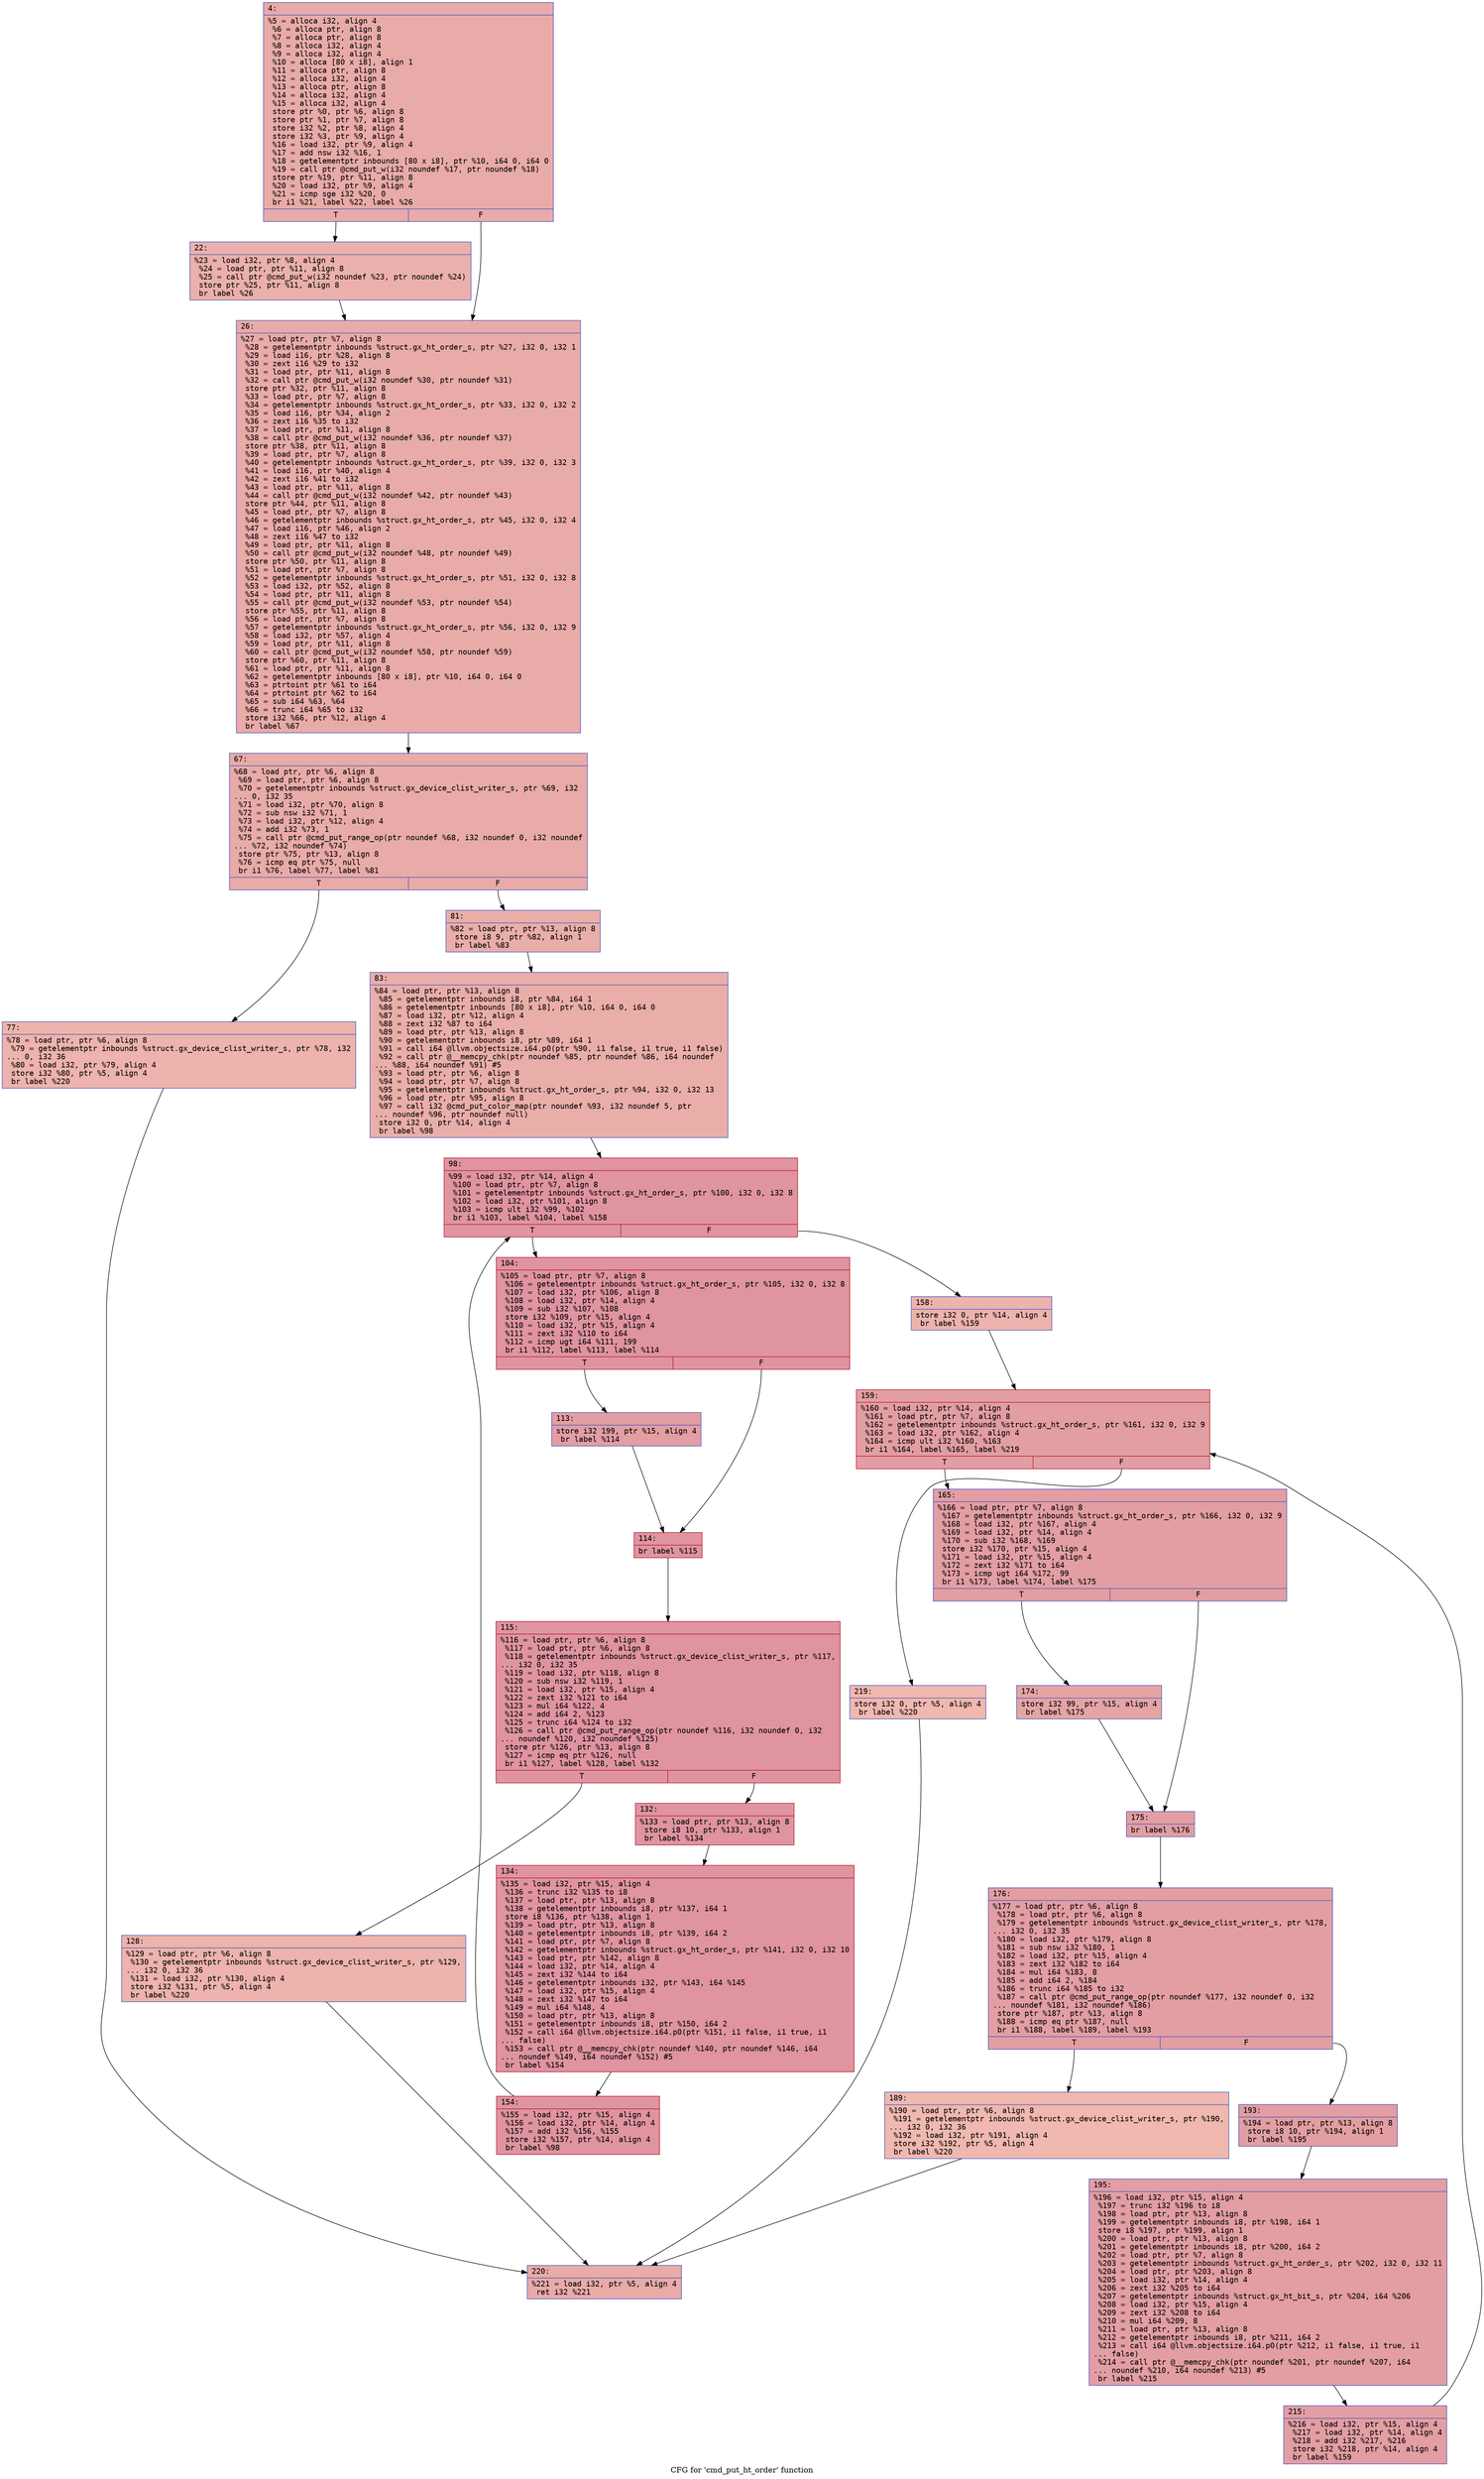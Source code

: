 digraph "CFG for 'cmd_put_ht_order' function" {
	label="CFG for 'cmd_put_ht_order' function";

	Node0x600003239180 [shape=record,color="#3d50c3ff", style=filled, fillcolor="#cc403a70" fontname="Courier",label="{4:\l|  %5 = alloca i32, align 4\l  %6 = alloca ptr, align 8\l  %7 = alloca ptr, align 8\l  %8 = alloca i32, align 4\l  %9 = alloca i32, align 4\l  %10 = alloca [80 x i8], align 1\l  %11 = alloca ptr, align 8\l  %12 = alloca i32, align 4\l  %13 = alloca ptr, align 8\l  %14 = alloca i32, align 4\l  %15 = alloca i32, align 4\l  store ptr %0, ptr %6, align 8\l  store ptr %1, ptr %7, align 8\l  store i32 %2, ptr %8, align 4\l  store i32 %3, ptr %9, align 4\l  %16 = load i32, ptr %9, align 4\l  %17 = add nsw i32 %16, 1\l  %18 = getelementptr inbounds [80 x i8], ptr %10, i64 0, i64 0\l  %19 = call ptr @cmd_put_w(i32 noundef %17, ptr noundef %18)\l  store ptr %19, ptr %11, align 8\l  %20 = load i32, ptr %9, align 4\l  %21 = icmp sge i32 %20, 0\l  br i1 %21, label %22, label %26\l|{<s0>T|<s1>F}}"];
	Node0x600003239180:s0 -> Node0x6000032391d0[tooltip="4 -> 22\nProbability 50.00%" ];
	Node0x600003239180:s1 -> Node0x600003239220[tooltip="4 -> 26\nProbability 50.00%" ];
	Node0x6000032391d0 [shape=record,color="#3d50c3ff", style=filled, fillcolor="#d24b4070" fontname="Courier",label="{22:\l|  %23 = load i32, ptr %8, align 4\l  %24 = load ptr, ptr %11, align 8\l  %25 = call ptr @cmd_put_w(i32 noundef %23, ptr noundef %24)\l  store ptr %25, ptr %11, align 8\l  br label %26\l}"];
	Node0x6000032391d0 -> Node0x600003239220[tooltip="22 -> 26\nProbability 100.00%" ];
	Node0x600003239220 [shape=record,color="#3d50c3ff", style=filled, fillcolor="#cc403a70" fontname="Courier",label="{26:\l|  %27 = load ptr, ptr %7, align 8\l  %28 = getelementptr inbounds %struct.gx_ht_order_s, ptr %27, i32 0, i32 1\l  %29 = load i16, ptr %28, align 8\l  %30 = zext i16 %29 to i32\l  %31 = load ptr, ptr %11, align 8\l  %32 = call ptr @cmd_put_w(i32 noundef %30, ptr noundef %31)\l  store ptr %32, ptr %11, align 8\l  %33 = load ptr, ptr %7, align 8\l  %34 = getelementptr inbounds %struct.gx_ht_order_s, ptr %33, i32 0, i32 2\l  %35 = load i16, ptr %34, align 2\l  %36 = zext i16 %35 to i32\l  %37 = load ptr, ptr %11, align 8\l  %38 = call ptr @cmd_put_w(i32 noundef %36, ptr noundef %37)\l  store ptr %38, ptr %11, align 8\l  %39 = load ptr, ptr %7, align 8\l  %40 = getelementptr inbounds %struct.gx_ht_order_s, ptr %39, i32 0, i32 3\l  %41 = load i16, ptr %40, align 4\l  %42 = zext i16 %41 to i32\l  %43 = load ptr, ptr %11, align 8\l  %44 = call ptr @cmd_put_w(i32 noundef %42, ptr noundef %43)\l  store ptr %44, ptr %11, align 8\l  %45 = load ptr, ptr %7, align 8\l  %46 = getelementptr inbounds %struct.gx_ht_order_s, ptr %45, i32 0, i32 4\l  %47 = load i16, ptr %46, align 2\l  %48 = zext i16 %47 to i32\l  %49 = load ptr, ptr %11, align 8\l  %50 = call ptr @cmd_put_w(i32 noundef %48, ptr noundef %49)\l  store ptr %50, ptr %11, align 8\l  %51 = load ptr, ptr %7, align 8\l  %52 = getelementptr inbounds %struct.gx_ht_order_s, ptr %51, i32 0, i32 8\l  %53 = load i32, ptr %52, align 8\l  %54 = load ptr, ptr %11, align 8\l  %55 = call ptr @cmd_put_w(i32 noundef %53, ptr noundef %54)\l  store ptr %55, ptr %11, align 8\l  %56 = load ptr, ptr %7, align 8\l  %57 = getelementptr inbounds %struct.gx_ht_order_s, ptr %56, i32 0, i32 9\l  %58 = load i32, ptr %57, align 4\l  %59 = load ptr, ptr %11, align 8\l  %60 = call ptr @cmd_put_w(i32 noundef %58, ptr noundef %59)\l  store ptr %60, ptr %11, align 8\l  %61 = load ptr, ptr %11, align 8\l  %62 = getelementptr inbounds [80 x i8], ptr %10, i64 0, i64 0\l  %63 = ptrtoint ptr %61 to i64\l  %64 = ptrtoint ptr %62 to i64\l  %65 = sub i64 %63, %64\l  %66 = trunc i64 %65 to i32\l  store i32 %66, ptr %12, align 4\l  br label %67\l}"];
	Node0x600003239220 -> Node0x600003239270[tooltip="26 -> 67\nProbability 100.00%" ];
	Node0x600003239270 [shape=record,color="#3d50c3ff", style=filled, fillcolor="#cc403a70" fontname="Courier",label="{67:\l|  %68 = load ptr, ptr %6, align 8\l  %69 = load ptr, ptr %6, align 8\l  %70 = getelementptr inbounds %struct.gx_device_clist_writer_s, ptr %69, i32\l... 0, i32 35\l  %71 = load i32, ptr %70, align 8\l  %72 = sub nsw i32 %71, 1\l  %73 = load i32, ptr %12, align 4\l  %74 = add i32 %73, 1\l  %75 = call ptr @cmd_put_range_op(ptr noundef %68, i32 noundef 0, i32 noundef\l... %72, i32 noundef %74)\l  store ptr %75, ptr %13, align 8\l  %76 = icmp eq ptr %75, null\l  br i1 %76, label %77, label %81\l|{<s0>T|<s1>F}}"];
	Node0x600003239270:s0 -> Node0x6000032392c0[tooltip="67 -> 77\nProbability 37.50%" ];
	Node0x600003239270:s1 -> Node0x600003239310[tooltip="67 -> 81\nProbability 62.50%" ];
	Node0x6000032392c0 [shape=record,color="#3d50c3ff", style=filled, fillcolor="#d6524470" fontname="Courier",label="{77:\l|  %78 = load ptr, ptr %6, align 8\l  %79 = getelementptr inbounds %struct.gx_device_clist_writer_s, ptr %78, i32\l... 0, i32 36\l  %80 = load i32, ptr %79, align 4\l  store i32 %80, ptr %5, align 4\l  br label %220\l}"];
	Node0x6000032392c0 -> Node0x6000032399f0[tooltip="77 -> 220\nProbability 100.00%" ];
	Node0x600003239310 [shape=record,color="#3d50c3ff", style=filled, fillcolor="#d0473d70" fontname="Courier",label="{81:\l|  %82 = load ptr, ptr %13, align 8\l  store i8 9, ptr %82, align 1\l  br label %83\l}"];
	Node0x600003239310 -> Node0x600003239360[tooltip="81 -> 83\nProbability 100.00%" ];
	Node0x600003239360 [shape=record,color="#3d50c3ff", style=filled, fillcolor="#d0473d70" fontname="Courier",label="{83:\l|  %84 = load ptr, ptr %13, align 8\l  %85 = getelementptr inbounds i8, ptr %84, i64 1\l  %86 = getelementptr inbounds [80 x i8], ptr %10, i64 0, i64 0\l  %87 = load i32, ptr %12, align 4\l  %88 = zext i32 %87 to i64\l  %89 = load ptr, ptr %13, align 8\l  %90 = getelementptr inbounds i8, ptr %89, i64 1\l  %91 = call i64 @llvm.objectsize.i64.p0(ptr %90, i1 false, i1 true, i1 false)\l  %92 = call ptr @__memcpy_chk(ptr noundef %85, ptr noundef %86, i64 noundef\l... %88, i64 noundef %91) #5\l  %93 = load ptr, ptr %6, align 8\l  %94 = load ptr, ptr %7, align 8\l  %95 = getelementptr inbounds %struct.gx_ht_order_s, ptr %94, i32 0, i32 13\l  %96 = load ptr, ptr %95, align 8\l  %97 = call i32 @cmd_put_color_map(ptr noundef %93, i32 noundef 5, ptr\l... noundef %96, ptr noundef null)\l  store i32 0, ptr %14, align 4\l  br label %98\l}"];
	Node0x600003239360 -> Node0x6000032393b0[tooltip="83 -> 98\nProbability 100.00%" ];
	Node0x6000032393b0 [shape=record,color="#b70d28ff", style=filled, fillcolor="#b70d2870" fontname="Courier",label="{98:\l|  %99 = load i32, ptr %14, align 4\l  %100 = load ptr, ptr %7, align 8\l  %101 = getelementptr inbounds %struct.gx_ht_order_s, ptr %100, i32 0, i32 8\l  %102 = load i32, ptr %101, align 8\l  %103 = icmp ult i32 %99, %102\l  br i1 %103, label %104, label %158\l|{<s0>T|<s1>F}}"];
	Node0x6000032393b0:s0 -> Node0x600003239400[tooltip="98 -> 104\nProbability 96.88%" ];
	Node0x6000032393b0:s1 -> Node0x600003239680[tooltip="98 -> 158\nProbability 3.12%" ];
	Node0x600003239400 [shape=record,color="#b70d28ff", style=filled, fillcolor="#b70d2870" fontname="Courier",label="{104:\l|  %105 = load ptr, ptr %7, align 8\l  %106 = getelementptr inbounds %struct.gx_ht_order_s, ptr %105, i32 0, i32 8\l  %107 = load i32, ptr %106, align 8\l  %108 = load i32, ptr %14, align 4\l  %109 = sub i32 %107, %108\l  store i32 %109, ptr %15, align 4\l  %110 = load i32, ptr %15, align 4\l  %111 = zext i32 %110 to i64\l  %112 = icmp ugt i64 %111, 199\l  br i1 %112, label %113, label %114\l|{<s0>T|<s1>F}}"];
	Node0x600003239400:s0 -> Node0x600003239450[tooltip="104 -> 113\nProbability 50.00%" ];
	Node0x600003239400:s1 -> Node0x6000032394a0[tooltip="104 -> 114\nProbability 50.00%" ];
	Node0x600003239450 [shape=record,color="#3d50c3ff", style=filled, fillcolor="#be242e70" fontname="Courier",label="{113:\l|  store i32 199, ptr %15, align 4\l  br label %114\l}"];
	Node0x600003239450 -> Node0x6000032394a0[tooltip="113 -> 114\nProbability 100.00%" ];
	Node0x6000032394a0 [shape=record,color="#b70d28ff", style=filled, fillcolor="#b70d2870" fontname="Courier",label="{114:\l|  br label %115\l}"];
	Node0x6000032394a0 -> Node0x6000032394f0[tooltip="114 -> 115\nProbability 100.00%" ];
	Node0x6000032394f0 [shape=record,color="#b70d28ff", style=filled, fillcolor="#b70d2870" fontname="Courier",label="{115:\l|  %116 = load ptr, ptr %6, align 8\l  %117 = load ptr, ptr %6, align 8\l  %118 = getelementptr inbounds %struct.gx_device_clist_writer_s, ptr %117,\l... i32 0, i32 35\l  %119 = load i32, ptr %118, align 8\l  %120 = sub nsw i32 %119, 1\l  %121 = load i32, ptr %15, align 4\l  %122 = zext i32 %121 to i64\l  %123 = mul i64 %122, 4\l  %124 = add i64 2, %123\l  %125 = trunc i64 %124 to i32\l  %126 = call ptr @cmd_put_range_op(ptr noundef %116, i32 noundef 0, i32\l... noundef %120, i32 noundef %125)\l  store ptr %126, ptr %13, align 8\l  %127 = icmp eq ptr %126, null\l  br i1 %127, label %128, label %132\l|{<s0>T|<s1>F}}"];
	Node0x6000032394f0:s0 -> Node0x600003239540[tooltip="115 -> 128\nProbability 3.12%" ];
	Node0x6000032394f0:s1 -> Node0x600003239590[tooltip="115 -> 132\nProbability 96.88%" ];
	Node0x600003239540 [shape=record,color="#3d50c3ff", style=filled, fillcolor="#d6524470" fontname="Courier",label="{128:\l|  %129 = load ptr, ptr %6, align 8\l  %130 = getelementptr inbounds %struct.gx_device_clist_writer_s, ptr %129,\l... i32 0, i32 36\l  %131 = load i32, ptr %130, align 4\l  store i32 %131, ptr %5, align 4\l  br label %220\l}"];
	Node0x600003239540 -> Node0x6000032399f0[tooltip="128 -> 220\nProbability 100.00%" ];
	Node0x600003239590 [shape=record,color="#b70d28ff", style=filled, fillcolor="#b70d2870" fontname="Courier",label="{132:\l|  %133 = load ptr, ptr %13, align 8\l  store i8 10, ptr %133, align 1\l  br label %134\l}"];
	Node0x600003239590 -> Node0x6000032395e0[tooltip="132 -> 134\nProbability 100.00%" ];
	Node0x6000032395e0 [shape=record,color="#b70d28ff", style=filled, fillcolor="#b70d2870" fontname="Courier",label="{134:\l|  %135 = load i32, ptr %15, align 4\l  %136 = trunc i32 %135 to i8\l  %137 = load ptr, ptr %13, align 8\l  %138 = getelementptr inbounds i8, ptr %137, i64 1\l  store i8 %136, ptr %138, align 1\l  %139 = load ptr, ptr %13, align 8\l  %140 = getelementptr inbounds i8, ptr %139, i64 2\l  %141 = load ptr, ptr %7, align 8\l  %142 = getelementptr inbounds %struct.gx_ht_order_s, ptr %141, i32 0, i32 10\l  %143 = load ptr, ptr %142, align 8\l  %144 = load i32, ptr %14, align 4\l  %145 = zext i32 %144 to i64\l  %146 = getelementptr inbounds i32, ptr %143, i64 %145\l  %147 = load i32, ptr %15, align 4\l  %148 = zext i32 %147 to i64\l  %149 = mul i64 %148, 4\l  %150 = load ptr, ptr %13, align 8\l  %151 = getelementptr inbounds i8, ptr %150, i64 2\l  %152 = call i64 @llvm.objectsize.i64.p0(ptr %151, i1 false, i1 true, i1\l... false)\l  %153 = call ptr @__memcpy_chk(ptr noundef %140, ptr noundef %146, i64\l... noundef %149, i64 noundef %152) #5\l  br label %154\l}"];
	Node0x6000032395e0 -> Node0x600003239630[tooltip="134 -> 154\nProbability 100.00%" ];
	Node0x600003239630 [shape=record,color="#b70d28ff", style=filled, fillcolor="#b70d2870" fontname="Courier",label="{154:\l|  %155 = load i32, ptr %15, align 4\l  %156 = load i32, ptr %14, align 4\l  %157 = add i32 %156, %155\l  store i32 %157, ptr %14, align 4\l  br label %98\l}"];
	Node0x600003239630 -> Node0x6000032393b0[tooltip="154 -> 98\nProbability 100.00%" ];
	Node0x600003239680 [shape=record,color="#3d50c3ff", style=filled, fillcolor="#d6524470" fontname="Courier",label="{158:\l|  store i32 0, ptr %14, align 4\l  br label %159\l}"];
	Node0x600003239680 -> Node0x6000032396d0[tooltip="158 -> 159\nProbability 100.00%" ];
	Node0x6000032396d0 [shape=record,color="#b70d28ff", style=filled, fillcolor="#be242e70" fontname="Courier",label="{159:\l|  %160 = load i32, ptr %14, align 4\l  %161 = load ptr, ptr %7, align 8\l  %162 = getelementptr inbounds %struct.gx_ht_order_s, ptr %161, i32 0, i32 9\l  %163 = load i32, ptr %162, align 4\l  %164 = icmp ult i32 %160, %163\l  br i1 %164, label %165, label %219\l|{<s0>T|<s1>F}}"];
	Node0x6000032396d0:s0 -> Node0x600003239720[tooltip="159 -> 165\nProbability 96.88%" ];
	Node0x6000032396d0:s1 -> Node0x6000032399a0[tooltip="159 -> 219\nProbability 3.12%" ];
	Node0x600003239720 [shape=record,color="#3d50c3ff", style=filled, fillcolor="#be242e70" fontname="Courier",label="{165:\l|  %166 = load ptr, ptr %7, align 8\l  %167 = getelementptr inbounds %struct.gx_ht_order_s, ptr %166, i32 0, i32 9\l  %168 = load i32, ptr %167, align 4\l  %169 = load i32, ptr %14, align 4\l  %170 = sub i32 %168, %169\l  store i32 %170, ptr %15, align 4\l  %171 = load i32, ptr %15, align 4\l  %172 = zext i32 %171 to i64\l  %173 = icmp ugt i64 %172, 99\l  br i1 %173, label %174, label %175\l|{<s0>T|<s1>F}}"];
	Node0x600003239720:s0 -> Node0x600003239770[tooltip="165 -> 174\nProbability 50.00%" ];
	Node0x600003239720:s1 -> Node0x6000032397c0[tooltip="165 -> 175\nProbability 50.00%" ];
	Node0x600003239770 [shape=record,color="#3d50c3ff", style=filled, fillcolor="#c5333470" fontname="Courier",label="{174:\l|  store i32 99, ptr %15, align 4\l  br label %175\l}"];
	Node0x600003239770 -> Node0x6000032397c0[tooltip="174 -> 175\nProbability 100.00%" ];
	Node0x6000032397c0 [shape=record,color="#3d50c3ff", style=filled, fillcolor="#be242e70" fontname="Courier",label="{175:\l|  br label %176\l}"];
	Node0x6000032397c0 -> Node0x600003239810[tooltip="175 -> 176\nProbability 100.00%" ];
	Node0x600003239810 [shape=record,color="#3d50c3ff", style=filled, fillcolor="#be242e70" fontname="Courier",label="{176:\l|  %177 = load ptr, ptr %6, align 8\l  %178 = load ptr, ptr %6, align 8\l  %179 = getelementptr inbounds %struct.gx_device_clist_writer_s, ptr %178,\l... i32 0, i32 35\l  %180 = load i32, ptr %179, align 8\l  %181 = sub nsw i32 %180, 1\l  %182 = load i32, ptr %15, align 4\l  %183 = zext i32 %182 to i64\l  %184 = mul i64 %183, 8\l  %185 = add i64 2, %184\l  %186 = trunc i64 %185 to i32\l  %187 = call ptr @cmd_put_range_op(ptr noundef %177, i32 noundef 0, i32\l... noundef %181, i32 noundef %186)\l  store ptr %187, ptr %13, align 8\l  %188 = icmp eq ptr %187, null\l  br i1 %188, label %189, label %193\l|{<s0>T|<s1>F}}"];
	Node0x600003239810:s0 -> Node0x600003239860[tooltip="176 -> 189\nProbability 3.12%" ];
	Node0x600003239810:s1 -> Node0x6000032398b0[tooltip="176 -> 193\nProbability 96.88%" ];
	Node0x600003239860 [shape=record,color="#3d50c3ff", style=filled, fillcolor="#dc5d4a70" fontname="Courier",label="{189:\l|  %190 = load ptr, ptr %6, align 8\l  %191 = getelementptr inbounds %struct.gx_device_clist_writer_s, ptr %190,\l... i32 0, i32 36\l  %192 = load i32, ptr %191, align 4\l  store i32 %192, ptr %5, align 4\l  br label %220\l}"];
	Node0x600003239860 -> Node0x6000032399f0[tooltip="189 -> 220\nProbability 100.00%" ];
	Node0x6000032398b0 [shape=record,color="#3d50c3ff", style=filled, fillcolor="#be242e70" fontname="Courier",label="{193:\l|  %194 = load ptr, ptr %13, align 8\l  store i8 10, ptr %194, align 1\l  br label %195\l}"];
	Node0x6000032398b0 -> Node0x600003239900[tooltip="193 -> 195\nProbability 100.00%" ];
	Node0x600003239900 [shape=record,color="#3d50c3ff", style=filled, fillcolor="#be242e70" fontname="Courier",label="{195:\l|  %196 = load i32, ptr %15, align 4\l  %197 = trunc i32 %196 to i8\l  %198 = load ptr, ptr %13, align 8\l  %199 = getelementptr inbounds i8, ptr %198, i64 1\l  store i8 %197, ptr %199, align 1\l  %200 = load ptr, ptr %13, align 8\l  %201 = getelementptr inbounds i8, ptr %200, i64 2\l  %202 = load ptr, ptr %7, align 8\l  %203 = getelementptr inbounds %struct.gx_ht_order_s, ptr %202, i32 0, i32 11\l  %204 = load ptr, ptr %203, align 8\l  %205 = load i32, ptr %14, align 4\l  %206 = zext i32 %205 to i64\l  %207 = getelementptr inbounds %struct.gx_ht_bit_s, ptr %204, i64 %206\l  %208 = load i32, ptr %15, align 4\l  %209 = zext i32 %208 to i64\l  %210 = mul i64 %209, 8\l  %211 = load ptr, ptr %13, align 8\l  %212 = getelementptr inbounds i8, ptr %211, i64 2\l  %213 = call i64 @llvm.objectsize.i64.p0(ptr %212, i1 false, i1 true, i1\l... false)\l  %214 = call ptr @__memcpy_chk(ptr noundef %201, ptr noundef %207, i64\l... noundef %210, i64 noundef %213) #5\l  br label %215\l}"];
	Node0x600003239900 -> Node0x600003239950[tooltip="195 -> 215\nProbability 100.00%" ];
	Node0x600003239950 [shape=record,color="#3d50c3ff", style=filled, fillcolor="#be242e70" fontname="Courier",label="{215:\l|  %216 = load i32, ptr %15, align 4\l  %217 = load i32, ptr %14, align 4\l  %218 = add i32 %217, %216\l  store i32 %218, ptr %14, align 4\l  br label %159\l}"];
	Node0x600003239950 -> Node0x6000032396d0[tooltip="215 -> 159\nProbability 100.00%" ];
	Node0x6000032399a0 [shape=record,color="#3d50c3ff", style=filled, fillcolor="#dc5d4a70" fontname="Courier",label="{219:\l|  store i32 0, ptr %5, align 4\l  br label %220\l}"];
	Node0x6000032399a0 -> Node0x6000032399f0[tooltip="219 -> 220\nProbability 100.00%" ];
	Node0x6000032399f0 [shape=record,color="#3d50c3ff", style=filled, fillcolor="#cc403a70" fontname="Courier",label="{220:\l|  %221 = load i32, ptr %5, align 4\l  ret i32 %221\l}"];
}

